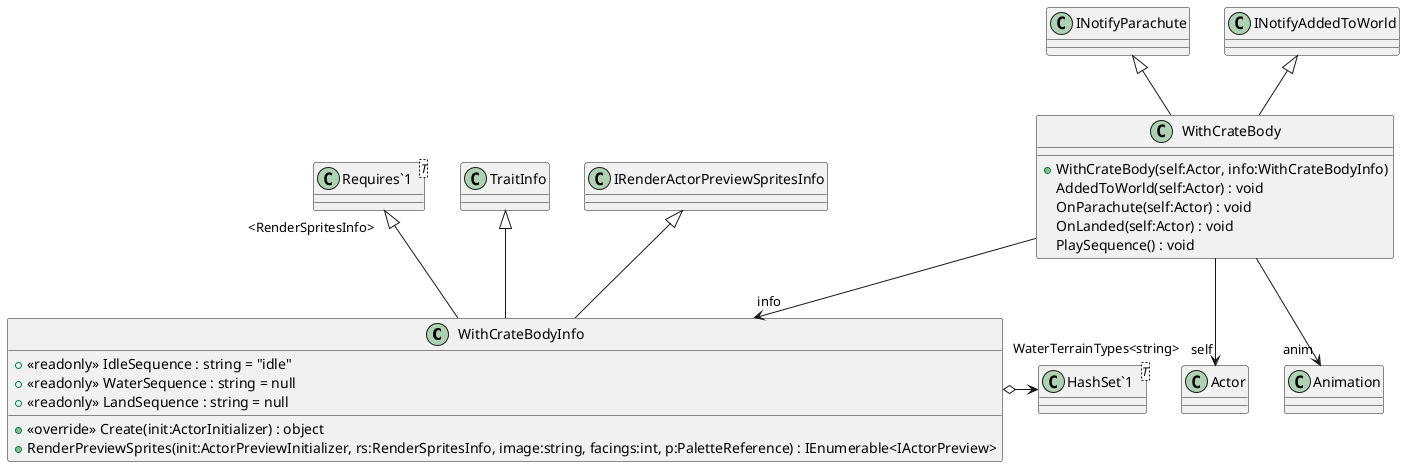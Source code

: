 @startuml
class WithCrateBodyInfo {
    + <<readonly>> IdleSequence : string = "idle"
    + <<readonly>> WaterSequence : string = null
    + <<readonly>> LandSequence : string = null
    + <<override>> Create(init:ActorInitializer) : object
    + RenderPreviewSprites(init:ActorPreviewInitializer, rs:RenderSpritesInfo, image:string, facings:int, p:PaletteReference) : IEnumerable<IActorPreview>
}
class WithCrateBody {
    + WithCrateBody(self:Actor, info:WithCrateBodyInfo)
    AddedToWorld(self:Actor) : void
    OnParachute(self:Actor) : void
    OnLanded(self:Actor) : void
    PlaySequence() : void
}
class "Requires`1"<T> {
}
class "HashSet`1"<T> {
}
TraitInfo <|-- WithCrateBodyInfo
"Requires`1" "<RenderSpritesInfo>" <|-- WithCrateBodyInfo
IRenderActorPreviewSpritesInfo <|-- WithCrateBodyInfo
WithCrateBodyInfo o-> "WaterTerrainTypes<string>" "HashSet`1"
INotifyParachute <|-- WithCrateBody
INotifyAddedToWorld <|-- WithCrateBody
WithCrateBody --> "self" Actor
WithCrateBody --> "anim" Animation
WithCrateBody --> "info" WithCrateBodyInfo
@enduml
